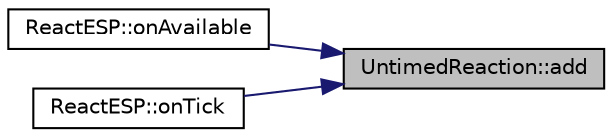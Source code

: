 digraph "UntimedReaction::add"
{
 // INTERACTIVE_SVG=YES
 // LATEX_PDF_SIZE
  bgcolor="transparent";
  edge [fontname="Helvetica",fontsize="10",labelfontname="Helvetica",labelfontsize="10"];
  node [fontname="Helvetica",fontsize="10",shape=record];
  rankdir="RL";
  Node1 [label="UntimedReaction::add",height=0.2,width=0.4,color="black", fillcolor="grey75", style="filled", fontcolor="black",tooltip=" "];
  Node1 -> Node2 [dir="back",color="midnightblue",fontsize="10",style="solid",fontname="Helvetica"];
  Node2 [label="ReactESP::onAvailable",height=0.2,width=0.4,color="black",URL="$class_react_e_s_p.html#a831c11dd7f1a6e15d70785c3a990df93",tooltip="Create a new StreamReaction."];
  Node1 -> Node3 [dir="back",color="midnightblue",fontsize="10",style="solid",fontname="Helvetica"];
  Node3 [label="ReactESP::onTick",height=0.2,width=0.4,color="black",URL="$class_react_e_s_p.html#a7da68d41f2a9790ab1aec2610bad07eb",tooltip="Create a new TickReaction."];
}
